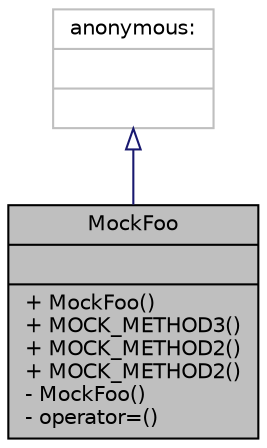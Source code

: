 digraph "MockFoo"
{
 // LATEX_PDF_SIZE
  bgcolor="transparent";
  edge [fontname="Helvetica",fontsize="10",labelfontname="Helvetica",labelfontsize="10"];
  node [fontname="Helvetica",fontsize="10",shape=record];
  Node1 [label="{MockFoo\n||+ MockFoo()\l+ MOCK_METHOD3()\l+ MOCK_METHOD2()\l+ MOCK_METHOD2()\l- MockFoo()\l- operator=()\l}",height=0.2,width=0.4,color="black", fillcolor="grey75", style="filled", fontcolor="black",tooltip=" "];
  Node2 -> Node1 [dir="back",color="midnightblue",fontsize="10",style="solid",arrowtail="onormal",fontname="Helvetica"];
  Node2 [label="{anonymous:\n||}",height=0.2,width=0.4,color="grey75",tooltip=" "];
}
